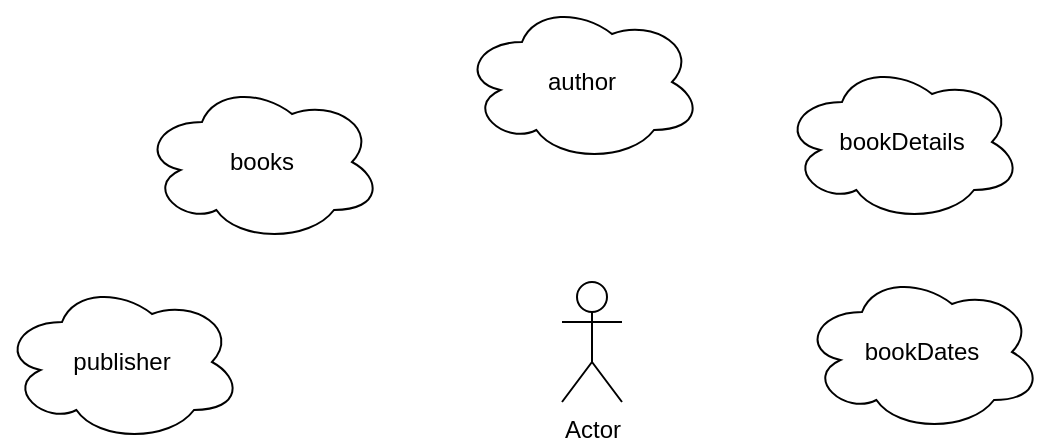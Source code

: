 <mxfile>
    <diagram id="EJiRSiojfceuc1MECR6m" name="Page-1">
        <mxGraphModel dx="1106" dy="692" grid="1" gridSize="10" guides="1" tooltips="1" connect="1" arrows="1" fold="1" page="1" pageScale="1" pageWidth="827" pageHeight="1169" math="0" shadow="0">
            <root>
                <mxCell id="0"/>
                <mxCell id="1" parent="0"/>
                <mxCell id="2" value="Actor" style="shape=umlActor;verticalLabelPosition=bottom;verticalAlign=top;html=1;outlineConnect=0;" vertex="1" parent="1">
                    <mxGeometry x="380" y="550" width="30" height="60" as="geometry"/>
                </mxCell>
                <mxCell id="3" value="books" style="ellipse;shape=cloud;whiteSpace=wrap;html=1;" vertex="1" parent="1">
                    <mxGeometry x="170" y="450" width="120" height="80" as="geometry"/>
                </mxCell>
                <mxCell id="4" value="bookDetails" style="ellipse;shape=cloud;whiteSpace=wrap;html=1;" vertex="1" parent="1">
                    <mxGeometry x="490" y="440" width="120" height="80" as="geometry"/>
                </mxCell>
                <mxCell id="5" value="author" style="ellipse;shape=cloud;whiteSpace=wrap;html=1;" vertex="1" parent="1">
                    <mxGeometry x="330" y="410" width="120" height="80" as="geometry"/>
                </mxCell>
                <mxCell id="6" value="publisher" style="ellipse;shape=cloud;whiteSpace=wrap;html=1;" vertex="1" parent="1">
                    <mxGeometry x="100" y="550" width="120" height="80" as="geometry"/>
                </mxCell>
                <mxCell id="7" value="bookDates" style="ellipse;shape=cloud;whiteSpace=wrap;html=1;" vertex="1" parent="1">
                    <mxGeometry x="500" y="545" width="120" height="80" as="geometry"/>
                </mxCell>
            </root>
        </mxGraphModel>
    </diagram>
    <diagram id="Klho97pGeo4IxDjtSkeJ" name="Page-2">
        <mxGraphModel dx="1106" dy="692" grid="1" gridSize="10" guides="1" tooltips="1" connect="1" arrows="1" fold="1" page="1" pageScale="1" pageWidth="1169" pageHeight="827" math="0" shadow="0">
            <root>
                <mxCell id="0"/>
                <mxCell id="1" parent="0"/>
                <mxCell id="XsZs8QdNkM6GnsGxl8C8-12" style="edgeStyle=none;html=1;exitX=1;exitY=0.75;exitDx=0;exitDy=0;entryX=0;entryY=0.5;entryDx=0;entryDy=0;startArrow=ERone;startFill=0;endArrow=none;endFill=0;" edge="1" parent="1" source="dD4x7cr2H4ka3CHuGSwf-1" target="XsZs8QdNkM6GnsGxl8C8-11">
                    <mxGeometry relative="1" as="geometry"/>
                </mxCell>
                <mxCell id="m-GWFRNY52NSTYN_024I-3" style="edgeStyle=none;html=1;exitX=1;exitY=1;exitDx=0;exitDy=0;entryX=0;entryY=0;entryDx=0;entryDy=0;startArrow=ERone;startFill=0;endArrow=none;endFill=0;" edge="1" parent="1" source="dD4x7cr2H4ka3CHuGSwf-1" target="m-GWFRNY52NSTYN_024I-2">
                    <mxGeometry relative="1" as="geometry"/>
                </mxCell>
                <mxCell id="DAIB-Ff9CsoX9_cGAK7o-2" style="edgeStyle=none;html=1;entryX=0;entryY=0.5;entryDx=0;entryDy=0;startArrow=ERmany;startFill=0;endArrow=none;endFill=0;" edge="1" parent="1" source="dD4x7cr2H4ka3CHuGSwf-1" target="DAIB-Ff9CsoX9_cGAK7o-1">
                    <mxGeometry relative="1" as="geometry"/>
                </mxCell>
                <mxCell id="dD4x7cr2H4ka3CHuGSwf-1" value="books" style="rounded=1;whiteSpace=wrap;html=1;" vertex="1" parent="1">
                    <mxGeometry x="110" y="200" width="120" height="60" as="geometry"/>
                </mxCell>
                <mxCell id="dD4x7cr2H4ka3CHuGSwf-5" style="edgeStyle=none;html=1;entryX=0.017;entryY=0.15;entryDx=0;entryDy=0;entryPerimeter=0;startArrow=none;startFill=0;endArrow=none;endFill=0;" edge="1" parent="1" source="dD4x7cr2H4ka3CHuGSwf-2" target="dD4x7cr2H4ka3CHuGSwf-1">
                    <mxGeometry relative="1" as="geometry"/>
                </mxCell>
                <mxCell id="dD4x7cr2H4ka3CHuGSwf-2" value="title" style="ellipse;whiteSpace=wrap;html=1;" vertex="1" parent="1">
                    <mxGeometry y="110" width="80" height="30" as="geometry"/>
                </mxCell>
                <mxCell id="dD4x7cr2H4ka3CHuGSwf-6" style="edgeStyle=none;html=1;entryX=0.342;entryY=-0.017;entryDx=0;entryDy=0;entryPerimeter=0;startArrow=none;startFill=0;endArrow=none;endFill=0;" edge="1" parent="1" source="dD4x7cr2H4ka3CHuGSwf-3" target="dD4x7cr2H4ka3CHuGSwf-1">
                    <mxGeometry relative="1" as="geometry"/>
                </mxCell>
                <mxCell id="dD4x7cr2H4ka3CHuGSwf-3" value="price" style="ellipse;whiteSpace=wrap;html=1;" vertex="1" parent="1">
                    <mxGeometry x="110" y="110" width="80" height="30" as="geometry"/>
                </mxCell>
                <mxCell id="dD4x7cr2H4ka3CHuGSwf-7" style="edgeStyle=none;html=1;entryX=1;entryY=0;entryDx=0;entryDy=0;startArrow=none;startFill=0;endArrow=none;endFill=0;" edge="1" parent="1" source="dD4x7cr2H4ka3CHuGSwf-4" target="dD4x7cr2H4ka3CHuGSwf-1">
                    <mxGeometry relative="1" as="geometry"/>
                </mxCell>
                <mxCell id="dD4x7cr2H4ka3CHuGSwf-4" value="description" style="ellipse;whiteSpace=wrap;html=1;" vertex="1" parent="1">
                    <mxGeometry x="220" y="130" width="80" height="30" as="geometry"/>
                </mxCell>
                <mxCell id="XsZs8QdNkM6GnsGxl8C8-13" style="edgeStyle=none;html=1;exitX=0;exitY=1;exitDx=0;exitDy=0;entryX=1;entryY=0.5;entryDx=0;entryDy=0;startArrow=ERone;startFill=0;endArrow=none;endFill=0;" edge="1" parent="1" source="dD4x7cr2H4ka3CHuGSwf-8" target="XsZs8QdNkM6GnsGxl8C8-11">
                    <mxGeometry relative="1" as="geometry"/>
                </mxCell>
                <mxCell id="dD4x7cr2H4ka3CHuGSwf-8" value="book_details" style="rounded=1;whiteSpace=wrap;html=1;" vertex="1" parent="1">
                    <mxGeometry x="410" y="200" width="120" height="60" as="geometry"/>
                </mxCell>
                <mxCell id="XsZs8QdNkM6GnsGxl8C8-7" style="edgeStyle=none;html=1;exitX=0.5;exitY=1;exitDx=0;exitDy=0;entryX=0.158;entryY=0;entryDx=0;entryDy=0;entryPerimeter=0;startArrow=none;startFill=0;endArrow=none;endFill=0;" edge="1" parent="1" source="XsZs8QdNkM6GnsGxl8C8-1" target="dD4x7cr2H4ka3CHuGSwf-8">
                    <mxGeometry relative="1" as="geometry"/>
                </mxCell>
                <mxCell id="XsZs8QdNkM6GnsGxl8C8-1" value="year" style="ellipse;whiteSpace=wrap;html=1;" vertex="1" parent="1">
                    <mxGeometry x="374" y="130" width="80" height="30" as="geometry"/>
                </mxCell>
                <mxCell id="XsZs8QdNkM6GnsGxl8C8-8" style="edgeStyle=none;html=1;exitX=0.5;exitY=1;exitDx=0;exitDy=0;entryX=0.658;entryY=0.017;entryDx=0;entryDy=0;entryPerimeter=0;startArrow=none;startFill=0;endArrow=none;endFill=0;" edge="1" parent="1" source="XsZs8QdNkM6GnsGxl8C8-2" target="dD4x7cr2H4ka3CHuGSwf-8">
                    <mxGeometry relative="1" as="geometry"/>
                </mxCell>
                <mxCell id="XsZs8QdNkM6GnsGxl8C8-2" value="id" style="ellipse;whiteSpace=wrap;html=1;" vertex="1" parent="1">
                    <mxGeometry x="470" y="130" width="80" height="30" as="geometry"/>
                </mxCell>
                <mxCell id="XsZs8QdNkM6GnsGxl8C8-4" style="edgeStyle=none;html=1;exitX=1;exitY=0.5;exitDx=0;exitDy=0;entryX=0;entryY=0.367;entryDx=0;entryDy=0;entryPerimeter=0;startArrow=none;startFill=0;endArrow=none;endFill=0;" edge="1" parent="1" source="XsZs8QdNkM6GnsGxl8C8-3" target="dD4x7cr2H4ka3CHuGSwf-1">
                    <mxGeometry relative="1" as="geometry"/>
                </mxCell>
                <mxCell id="XsZs8QdNkM6GnsGxl8C8-3" value="id" style="ellipse;whiteSpace=wrap;html=1;" vertex="1" parent="1">
                    <mxGeometry x="10" y="200" width="80" height="30" as="geometry"/>
                </mxCell>
                <mxCell id="XsZs8QdNkM6GnsGxl8C8-9" style="edgeStyle=none;html=1;exitX=0;exitY=1;exitDx=0;exitDy=0;entryX=1;entryY=0.25;entryDx=0;entryDy=0;startArrow=none;startFill=0;endArrow=none;endFill=0;" edge="1" parent="1" source="XsZs8QdNkM6GnsGxl8C8-5" target="dD4x7cr2H4ka3CHuGSwf-8">
                    <mxGeometry relative="1" as="geometry"/>
                </mxCell>
                <mxCell id="XsZs8QdNkM6GnsGxl8C8-5" value="language" style="ellipse;whiteSpace=wrap;html=1;" vertex="1" parent="1">
                    <mxGeometry x="570" y="170" width="80" height="30" as="geometry"/>
                </mxCell>
                <mxCell id="XsZs8QdNkM6GnsGxl8C8-10" style="edgeStyle=none;html=1;exitX=0;exitY=0.5;exitDx=0;exitDy=0;entryX=0.992;entryY=0.633;entryDx=0;entryDy=0;entryPerimeter=0;startArrow=none;startFill=0;endArrow=none;endFill=0;" edge="1" parent="1" source="XsZs8QdNkM6GnsGxl8C8-6" target="dD4x7cr2H4ka3CHuGSwf-8">
                    <mxGeometry relative="1" as="geometry"/>
                </mxCell>
                <mxCell id="XsZs8QdNkM6GnsGxl8C8-6" value="rating" style="ellipse;whiteSpace=wrap;html=1;" vertex="1" parent="1">
                    <mxGeometry x="570" y="220" width="80" height="30" as="geometry"/>
                </mxCell>
                <mxCell id="XsZs8QdNkM6GnsGxl8C8-11" value="has" style="rhombus;whiteSpace=wrap;html=1;" vertex="1" parent="1">
                    <mxGeometry x="290" y="230" width="80" height="80" as="geometry"/>
                </mxCell>
                <mxCell id="XsZs8QdNkM6GnsGxl8C8-14" value="Author" style="rounded=1;whiteSpace=wrap;html=1;" vertex="1" parent="1">
                    <mxGeometry x="110" y="410" width="120" height="60" as="geometry"/>
                </mxCell>
                <mxCell id="XsZs8QdNkM6GnsGxl8C8-16" style="edgeStyle=none;html=1;exitX=0.5;exitY=0;exitDx=0;exitDy=0;entryX=0.5;entryY=1;entryDx=0;entryDy=0;startArrow=none;startFill=0;endArrow=ERmany;endFill=0;" edge="1" parent="1" source="XsZs8QdNkM6GnsGxl8C8-15" target="dD4x7cr2H4ka3CHuGSwf-1">
                    <mxGeometry relative="1" as="geometry"/>
                </mxCell>
                <mxCell id="XsZs8QdNkM6GnsGxl8C8-17" style="edgeStyle=none;html=1;exitX=0.5;exitY=1;exitDx=0;exitDy=0;entryX=0.5;entryY=0;entryDx=0;entryDy=0;startArrow=none;startFill=0;endArrow=ERmany;endFill=0;" edge="1" parent="1" source="XsZs8QdNkM6GnsGxl8C8-15" target="XsZs8QdNkM6GnsGxl8C8-14">
                    <mxGeometry relative="1" as="geometry"/>
                </mxCell>
                <mxCell id="XsZs8QdNkM6GnsGxl8C8-15" value="is written" style="rhombus;whiteSpace=wrap;html=1;" vertex="1" parent="1">
                    <mxGeometry x="140" y="300" width="60" height="70" as="geometry"/>
                </mxCell>
                <mxCell id="XsZs8QdNkM6GnsGxl8C8-22" style="edgeStyle=none;html=1;entryX=0;entryY=1;entryDx=0;entryDy=0;startArrow=none;startFill=0;endArrow=none;endFill=0;" edge="1" parent="1" source="XsZs8QdNkM6GnsGxl8C8-19" target="XsZs8QdNkM6GnsGxl8C8-14">
                    <mxGeometry relative="1" as="geometry"/>
                </mxCell>
                <mxCell id="XsZs8QdNkM6GnsGxl8C8-19" value="id" style="ellipse;whiteSpace=wrap;html=1;" vertex="1" parent="1">
                    <mxGeometry x="10" y="510" width="80" height="30" as="geometry"/>
                </mxCell>
                <mxCell id="XsZs8QdNkM6GnsGxl8C8-23" style="edgeStyle=none;html=1;entryX=0.417;entryY=1.033;entryDx=0;entryDy=0;entryPerimeter=0;startArrow=none;startFill=0;endArrow=none;endFill=0;" edge="1" parent="1" source="XsZs8QdNkM6GnsGxl8C8-20" target="XsZs8QdNkM6GnsGxl8C8-14">
                    <mxGeometry relative="1" as="geometry"/>
                </mxCell>
                <mxCell id="XsZs8QdNkM6GnsGxl8C8-20" value="name" style="ellipse;whiteSpace=wrap;html=1;" vertex="1" parent="1">
                    <mxGeometry x="120" y="530" width="80" height="30" as="geometry"/>
                </mxCell>
                <mxCell id="XsZs8QdNkM6GnsGxl8C8-24" style="edgeStyle=none;html=1;entryX=1;entryY=1;entryDx=0;entryDy=0;startArrow=none;startFill=0;endArrow=none;endFill=0;" edge="1" parent="1" source="XsZs8QdNkM6GnsGxl8C8-21" target="XsZs8QdNkM6GnsGxl8C8-14">
                    <mxGeometry relative="1" as="geometry"/>
                </mxCell>
                <mxCell id="XsZs8QdNkM6GnsGxl8C8-21" value="email" style="ellipse;whiteSpace=wrap;html=1;" vertex="1" parent="1">
                    <mxGeometry x="250" y="510" width="80" height="30" as="geometry"/>
                </mxCell>
                <mxCell id="m-GWFRNY52NSTYN_024I-1" value="book_dates" style="rounded=1;whiteSpace=wrap;html=1;" vertex="1" parent="1">
                    <mxGeometry x="420" y="550" width="120" height="60" as="geometry"/>
                </mxCell>
                <mxCell id="m-GWFRNY52NSTYN_024I-4" style="edgeStyle=none;html=1;entryX=0;entryY=0.25;entryDx=0;entryDy=0;startArrow=none;startFill=0;endArrow=ERone;endFill=0;" edge="1" parent="1" source="m-GWFRNY52NSTYN_024I-2" target="m-GWFRNY52NSTYN_024I-1">
                    <mxGeometry relative="1" as="geometry"/>
                </mxCell>
                <mxCell id="m-GWFRNY52NSTYN_024I-2" value="has" style="rhombus;whiteSpace=wrap;html=1;" vertex="1" parent="1">
                    <mxGeometry x="230" y="330" width="60" height="60" as="geometry"/>
                </mxCell>
                <mxCell id="m-GWFRNY52NSTYN_024I-5" value="publisher" style="rounded=1;whiteSpace=wrap;html=1;" vertex="1" parent="1">
                    <mxGeometry x="480" y="380" width="120" height="60" as="geometry"/>
                </mxCell>
                <mxCell id="DAIB-Ff9CsoX9_cGAK7o-3" style="edgeStyle=none;html=1;entryX=0;entryY=0.25;entryDx=0;entryDy=0;startArrow=none;startFill=0;endArrow=ERone;endFill=0;" edge="1" parent="1" source="DAIB-Ff9CsoX9_cGAK7o-1" target="m-GWFRNY52NSTYN_024I-5">
                    <mxGeometry relative="1" as="geometry"/>
                </mxCell>
                <mxCell id="DAIB-Ff9CsoX9_cGAK7o-1" value="is published" style="rhombus;whiteSpace=wrap;html=1;" vertex="1" parent="1">
                    <mxGeometry x="360" y="330" width="60" height="70" as="geometry"/>
                </mxCell>
                <mxCell id="DAIB-Ff9CsoX9_cGAK7o-11" style="edgeStyle=none;html=1;entryX=1;entryY=0;entryDx=0;entryDy=0;startArrow=none;startFill=0;endArrow=none;endFill=0;" edge="1" parent="1" source="DAIB-Ff9CsoX9_cGAK7o-5" target="m-GWFRNY52NSTYN_024I-5">
                    <mxGeometry relative="1" as="geometry"/>
                </mxCell>
                <mxCell id="DAIB-Ff9CsoX9_cGAK7o-5" value="email" style="ellipse;whiteSpace=wrap;html=1;" vertex="1" parent="1">
                    <mxGeometry x="640" y="345" width="80" height="30" as="geometry"/>
                </mxCell>
                <mxCell id="DAIB-Ff9CsoX9_cGAK7o-10" style="edgeStyle=none;html=1;entryX=1;entryY=0.75;entryDx=0;entryDy=0;startArrow=none;startFill=0;endArrow=none;endFill=0;" edge="1" parent="1" source="DAIB-Ff9CsoX9_cGAK7o-7" target="m-GWFRNY52NSTYN_024I-5">
                    <mxGeometry relative="1" as="geometry"/>
                </mxCell>
                <mxCell id="DAIB-Ff9CsoX9_cGAK7o-7" value="name" style="ellipse;whiteSpace=wrap;html=1;" vertex="1" parent="1">
                    <mxGeometry x="660" y="414" width="70" height="30" as="geometry"/>
                </mxCell>
                <mxCell id="DAIB-Ff9CsoX9_cGAK7o-9" style="edgeStyle=none;html=1;entryX=0.75;entryY=1;entryDx=0;entryDy=0;startArrow=none;startFill=0;endArrow=none;endFill=0;" edge="1" parent="1" source="DAIB-Ff9CsoX9_cGAK7o-8" target="m-GWFRNY52NSTYN_024I-5">
                    <mxGeometry relative="1" as="geometry"/>
                </mxCell>
                <mxCell id="DAIB-Ff9CsoX9_cGAK7o-8" value="id" style="ellipse;whiteSpace=wrap;html=1;" vertex="1" parent="1">
                    <mxGeometry x="600" y="480" width="80" height="30" as="geometry"/>
                </mxCell>
                <mxCell id="DAIB-Ff9CsoX9_cGAK7o-16" style="edgeStyle=none;html=1;entryX=0.1;entryY=1.017;entryDx=0;entryDy=0;entryPerimeter=0;startArrow=none;startFill=0;endArrow=none;endFill=0;" edge="1" parent="1" source="DAIB-Ff9CsoX9_cGAK7o-12" target="m-GWFRNY52NSTYN_024I-1">
                    <mxGeometry relative="1" as="geometry"/>
                </mxCell>
                <mxCell id="DAIB-Ff9CsoX9_cGAK7o-12" value="id" style="ellipse;whiteSpace=wrap;html=1;" vertex="1" parent="1">
                    <mxGeometry x="350" y="650" width="80" height="30" as="geometry"/>
                </mxCell>
                <mxCell id="DAIB-Ff9CsoX9_cGAK7o-17" style="edgeStyle=none;html=1;entryX=0.5;entryY=1;entryDx=0;entryDy=0;startArrow=none;startFill=0;endArrow=none;endFill=0;" edge="1" parent="1" source="DAIB-Ff9CsoX9_cGAK7o-13" target="m-GWFRNY52NSTYN_024I-1">
                    <mxGeometry relative="1" as="geometry"/>
                </mxCell>
                <mxCell id="DAIB-Ff9CsoX9_cGAK7o-13" value="bought" style="ellipse;whiteSpace=wrap;html=1;" vertex="1" parent="1">
                    <mxGeometry x="440" y="680" width="80" height="30" as="geometry"/>
                </mxCell>
                <mxCell id="DAIB-Ff9CsoX9_cGAK7o-18" style="edgeStyle=none;html=1;entryX=0.908;entryY=1.017;entryDx=0;entryDy=0;entryPerimeter=0;startArrow=none;startFill=0;endArrow=none;endFill=0;" edge="1" parent="1" source="DAIB-Ff9CsoX9_cGAK7o-14" target="m-GWFRNY52NSTYN_024I-1">
                    <mxGeometry relative="1" as="geometry"/>
                </mxCell>
                <mxCell id="DAIB-Ff9CsoX9_cGAK7o-19" style="edgeStyle=none;html=1;startArrow=none;startFill=0;endArrow=none;endFill=0;entryX=0.5;entryY=1;entryDx=0;entryDy=0;" edge="1" parent="1" source="DAIB-Ff9CsoX9_cGAK7o-14" target="DAIB-Ff9CsoX9_cGAK7o-15">
                    <mxGeometry relative="1" as="geometry">
                        <mxPoint x="620" y="630" as="targetPoint"/>
                    </mxGeometry>
                </mxCell>
                <mxCell id="DAIB-Ff9CsoX9_cGAK7o-14" value="start" style="ellipse;whiteSpace=wrap;html=1;" vertex="1" parent="1">
                    <mxGeometry x="550" y="670" width="80" height="30" as="geometry"/>
                </mxCell>
                <mxCell id="DAIB-Ff9CsoX9_cGAK7o-15" value="end" style="ellipse;whiteSpace=wrap;html=1;" vertex="1" parent="1">
                    <mxGeometry x="585" y="590" width="80" height="30" as="geometry"/>
                </mxCell>
            </root>
        </mxGraphModel>
    </diagram>
    <diagram id="NDpSDhOlQaxo9cm1zXIf" name="Page-3">
        <mxGraphModel dx="1106" dy="692" grid="1" gridSize="10" guides="1" tooltips="1" connect="1" arrows="1" fold="1" page="1" pageScale="1" pageWidth="1169" pageHeight="827" math="0" shadow="0">
            <root>
                <mxCell id="0"/>
                <mxCell id="1" parent="0"/>
                <mxCell id="plPF5Zx8IcbvFnclHedh-1" value="books" style="swimlane;fontStyle=1;align=center;verticalAlign=top;childLayout=stackLayout;horizontal=1;startSize=26;horizontalStack=0;resizeParent=1;resizeParentMax=0;resizeLast=0;collapsible=1;marginBottom=0;" vertex="1" parent="1">
                    <mxGeometry x="80" y="60" width="160" height="156" as="geometry"/>
                </mxCell>
                <mxCell id="plPF5Zx8IcbvFnclHedh-2" value="id: int" style="text;strokeColor=none;fillColor=none;align=left;verticalAlign=top;spacingLeft=4;spacingRight=4;overflow=hidden;rotatable=0;points=[[0,0.5],[1,0.5]];portConstraint=eastwest;" vertex="1" parent="plPF5Zx8IcbvFnclHedh-1">
                    <mxGeometry y="26" width="160" height="26" as="geometry"/>
                </mxCell>
                <mxCell id="plPF5Zx8IcbvFnclHedh-5" value="title: varchar(20)" style="text;strokeColor=none;fillColor=none;align=left;verticalAlign=top;spacingLeft=4;spacingRight=4;overflow=hidden;rotatable=0;points=[[0,0.5],[1,0.5]];portConstraint=eastwest;" vertex="1" parent="plPF5Zx8IcbvFnclHedh-1">
                    <mxGeometry y="52" width="160" height="26" as="geometry"/>
                </mxCell>
                <mxCell id="XrY8q94jZIQmiHmrcrDf-1" value="price: decimal" style="text;strokeColor=none;fillColor=none;align=left;verticalAlign=top;spacingLeft=4;spacingRight=4;overflow=hidden;rotatable=0;points=[[0,0.5],[1,0.5]];portConstraint=eastwest;" vertex="1" parent="plPF5Zx8IcbvFnclHedh-1">
                    <mxGeometry y="78" width="160" height="26" as="geometry"/>
                </mxCell>
                <mxCell id="XrY8q94jZIQmiHmrcrDf-2" value="decription: varchar(50)" style="text;strokeColor=none;fillColor=none;align=left;verticalAlign=top;spacingLeft=4;spacingRight=4;overflow=hidden;rotatable=0;points=[[0,0.5],[1,0.5]];portConstraint=eastwest;" vertex="1" parent="plPF5Zx8IcbvFnclHedh-1">
                    <mxGeometry y="104" width="160" height="26" as="geometry"/>
                </mxCell>
                <mxCell id="WgjgWGR73k2p3pu0H34N-9" value="fk_publisher_id: init" style="text;strokeColor=none;fillColor=none;align=left;verticalAlign=top;spacingLeft=4;spacingRight=4;overflow=hidden;rotatable=0;points=[[0,0.5],[1,0.5]];portConstraint=eastwest;" vertex="1" parent="plPF5Zx8IcbvFnclHedh-1">
                    <mxGeometry y="130" width="160" height="26" as="geometry"/>
                </mxCell>
                <mxCell id="zrDVPgk1vr7nyDhhDWwZ-1" value="book_details" style="swimlane;fontStyle=1;align=center;verticalAlign=top;childLayout=stackLayout;horizontal=1;startSize=26;horizontalStack=0;resizeParent=1;resizeParentMax=0;resizeLast=0;collapsible=1;marginBottom=0;" vertex="1" parent="1">
                    <mxGeometry x="440" y="10" width="160" height="164" as="geometry"/>
                </mxCell>
                <mxCell id="zrDVPgk1vr7nyDhhDWwZ-2" value="id: int" style="text;strokeColor=none;fillColor=none;align=left;verticalAlign=top;spacingLeft=4;spacingRight=4;overflow=hidden;rotatable=0;points=[[0,0.5],[1,0.5]];portConstraint=eastwest;" vertex="1" parent="zrDVPgk1vr7nyDhhDWwZ-1">
                    <mxGeometry y="26" width="160" height="26" as="geometry"/>
                </mxCell>
                <mxCell id="zrDVPgk1vr7nyDhhDWwZ-3" value="" style="line;strokeWidth=1;fillColor=none;align=left;verticalAlign=middle;spacingTop=-1;spacingLeft=3;spacingRight=3;rotatable=0;labelPosition=right;points=[];portConstraint=eastwest;strokeColor=inherit;" vertex="1" parent="zrDVPgk1vr7nyDhhDWwZ-1">
                    <mxGeometry y="52" width="160" height="8" as="geometry"/>
                </mxCell>
                <mxCell id="zrDVPgk1vr7nyDhhDWwZ-4" value="year: int" style="text;strokeColor=none;fillColor=none;align=left;verticalAlign=top;spacingLeft=4;spacingRight=4;overflow=hidden;rotatable=0;points=[[0,0.5],[1,0.5]];portConstraint=eastwest;" vertex="1" parent="zrDVPgk1vr7nyDhhDWwZ-1">
                    <mxGeometry y="60" width="160" height="26" as="geometry"/>
                </mxCell>
                <mxCell id="aV2usH-Z5d01F0oU1DCo-1" value="language: varchar(15)" style="text;strokeColor=none;fillColor=none;align=left;verticalAlign=top;spacingLeft=4;spacingRight=4;overflow=hidden;rotatable=0;points=[[0,0.5],[1,0.5]];portConstraint=eastwest;" vertex="1" parent="zrDVPgk1vr7nyDhhDWwZ-1">
                    <mxGeometry y="86" width="160" height="26" as="geometry"/>
                </mxCell>
                <mxCell id="lPy44ZmugYVCkKnkARE0-1" value="rating: decimal" style="text;strokeColor=none;fillColor=none;align=left;verticalAlign=top;spacingLeft=4;spacingRight=4;overflow=hidden;rotatable=0;points=[[0,0.5],[1,0.5]];portConstraint=eastwest;" vertex="1" parent="zrDVPgk1vr7nyDhhDWwZ-1">
                    <mxGeometry y="112" width="160" height="26" as="geometry"/>
                </mxCell>
                <mxCell id="WgjgWGR73k2p3pu0H34N-11" value="fk_book_id: int" style="text;strokeColor=none;fillColor=none;align=left;verticalAlign=top;spacingLeft=4;spacingRight=4;overflow=hidden;rotatable=0;points=[[0,0.5],[1,0.5]];portConstraint=eastwest;" vertex="1" parent="zrDVPgk1vr7nyDhhDWwZ-1">
                    <mxGeometry y="138" width="160" height="26" as="geometry"/>
                </mxCell>
                <mxCell id="WgjgWGR73k2p3pu0H34N-6" style="edgeStyle=orthogonalEdgeStyle;html=1;entryX=1;entryY=0.269;entryDx=0;entryDy=0;entryPerimeter=0;startArrow=ERone;startFill=0;endArrow=ERmany;endFill=0;" edge="1" parent="1" source="2FpqIl1SvOsREzRMZIZi-1" target="WgjgWGR73k2p3pu0H34N-4">
                    <mxGeometry relative="1" as="geometry"/>
                </mxCell>
                <mxCell id="2FpqIl1SvOsREzRMZIZi-1" value="author" style="swimlane;fontStyle=1;align=center;verticalAlign=top;childLayout=stackLayout;horizontal=1;startSize=26;horizontalStack=0;resizeParent=1;resizeParentMax=0;resizeLast=0;collapsible=1;marginBottom=0;" vertex="1" parent="1">
                    <mxGeometry x="80" y="460" width="160" height="112" as="geometry"/>
                </mxCell>
                <mxCell id="2FpqIl1SvOsREzRMZIZi-2" value="id: int" style="text;strokeColor=none;fillColor=none;align=left;verticalAlign=top;spacingLeft=4;spacingRight=4;overflow=hidden;rotatable=0;points=[[0,0.5],[1,0.5]];portConstraint=eastwest;" vertex="1" parent="2FpqIl1SvOsREzRMZIZi-1">
                    <mxGeometry y="26" width="160" height="26" as="geometry"/>
                </mxCell>
                <mxCell id="2FpqIl1SvOsREzRMZIZi-3" value="" style="line;strokeWidth=1;fillColor=none;align=left;verticalAlign=middle;spacingTop=-1;spacingLeft=3;spacingRight=3;rotatable=0;labelPosition=right;points=[];portConstraint=eastwest;strokeColor=inherit;" vertex="1" parent="2FpqIl1SvOsREzRMZIZi-1">
                    <mxGeometry y="52" width="160" height="8" as="geometry"/>
                </mxCell>
                <mxCell id="2FpqIl1SvOsREzRMZIZi-4" value="name: varchar(30)" style="text;strokeColor=none;fillColor=none;align=left;verticalAlign=top;spacingLeft=4;spacingRight=4;overflow=hidden;rotatable=0;points=[[0,0.5],[1,0.5]];portConstraint=eastwest;" vertex="1" parent="2FpqIl1SvOsREzRMZIZi-1">
                    <mxGeometry y="60" width="160" height="26" as="geometry"/>
                </mxCell>
                <mxCell id="2FpqIl1SvOsREzRMZIZi-5" value="email: varchar(30)" style="text;strokeColor=none;fillColor=none;align=left;verticalAlign=top;spacingLeft=4;spacingRight=4;overflow=hidden;rotatable=0;points=[[0,0.5],[1,0.5]];portConstraint=eastwest;" vertex="1" parent="2FpqIl1SvOsREzRMZIZi-1">
                    <mxGeometry y="86" width="160" height="26" as="geometry"/>
                </mxCell>
                <mxCell id="_Hz-rtLqPUt7nk72B_SY-1" value="book_dates" style="swimlane;fontStyle=1;align=center;verticalAlign=top;childLayout=stackLayout;horizontal=1;startSize=26;horizontalStack=0;resizeParent=1;resizeParentMax=0;resizeLast=0;collapsible=1;marginBottom=0;" vertex="1" parent="1">
                    <mxGeometry x="350" y="430" width="160" height="164" as="geometry"/>
                </mxCell>
                <mxCell id="_Hz-rtLqPUt7nk72B_SY-2" value="id: int" style="text;strokeColor=none;fillColor=none;align=left;verticalAlign=top;spacingLeft=4;spacingRight=4;overflow=hidden;rotatable=0;points=[[0,0.5],[1,0.5]];portConstraint=eastwest;" vertex="1" parent="_Hz-rtLqPUt7nk72B_SY-1">
                    <mxGeometry y="26" width="160" height="26" as="geometry"/>
                </mxCell>
                <mxCell id="_Hz-rtLqPUt7nk72B_SY-3" value="" style="line;strokeWidth=1;fillColor=none;align=left;verticalAlign=middle;spacingTop=-1;spacingLeft=3;spacingRight=3;rotatable=0;labelPosition=right;points=[];portConstraint=eastwest;strokeColor=inherit;" vertex="1" parent="_Hz-rtLqPUt7nk72B_SY-1">
                    <mxGeometry y="52" width="160" height="8" as="geometry"/>
                </mxCell>
                <mxCell id="_Hz-rtLqPUt7nk72B_SY-4" value="bought: DateTime" style="text;strokeColor=none;fillColor=none;align=left;verticalAlign=top;spacingLeft=4;spacingRight=4;overflow=hidden;rotatable=0;points=[[0,0.5],[1,0.5]];portConstraint=eastwest;" vertex="1" parent="_Hz-rtLqPUt7nk72B_SY-1">
                    <mxGeometry y="60" width="160" height="26" as="geometry"/>
                </mxCell>
                <mxCell id="9gxYxgrkLqN-NZV9LhTE-1" value="start: DateTime" style="text;strokeColor=none;fillColor=none;align=left;verticalAlign=top;spacingLeft=4;spacingRight=4;overflow=hidden;rotatable=0;points=[[0,0.5],[1,0.5]];portConstraint=eastwest;" vertex="1" parent="_Hz-rtLqPUt7nk72B_SY-1">
                    <mxGeometry y="86" width="160" height="26" as="geometry"/>
                </mxCell>
                <mxCell id="9gxYxgrkLqN-NZV9LhTE-2" value="end: DateTime" style="text;strokeColor=none;fillColor=none;align=left;verticalAlign=top;spacingLeft=4;spacingRight=4;overflow=hidden;rotatable=0;points=[[0,0.5],[1,0.5]];portConstraint=eastwest;" vertex="1" parent="_Hz-rtLqPUt7nk72B_SY-1">
                    <mxGeometry y="112" width="160" height="26" as="geometry"/>
                </mxCell>
                <mxCell id="WgjgWGR73k2p3pu0H34N-8" value="fk_book_id: int" style="text;strokeColor=none;fillColor=none;align=left;verticalAlign=top;spacingLeft=4;spacingRight=4;overflow=hidden;rotatable=0;points=[[0,0.5],[1,0.5]];portConstraint=eastwest;" vertex="1" parent="_Hz-rtLqPUt7nk72B_SY-1">
                    <mxGeometry y="138" width="160" height="26" as="geometry"/>
                </mxCell>
                <mxCell id="_Hz-rtLqPUt7nk72B_SY-5" value="publisher" style="swimlane;fontStyle=1;align=center;verticalAlign=top;childLayout=stackLayout;horizontal=1;startSize=26;horizontalStack=0;resizeParent=1;resizeParentMax=0;resizeLast=0;collapsible=1;marginBottom=0;" vertex="1" parent="1">
                    <mxGeometry x="520" y="250" width="160" height="112" as="geometry"/>
                </mxCell>
                <mxCell id="_Hz-rtLqPUt7nk72B_SY-6" value="id: int" style="text;strokeColor=none;fillColor=none;align=left;verticalAlign=top;spacingLeft=4;spacingRight=4;overflow=hidden;rotatable=0;points=[[0,0.5],[1,0.5]];portConstraint=eastwest;" vertex="1" parent="_Hz-rtLqPUt7nk72B_SY-5">
                    <mxGeometry y="26" width="160" height="26" as="geometry"/>
                </mxCell>
                <mxCell id="_Hz-rtLqPUt7nk72B_SY-7" value="" style="line;strokeWidth=1;fillColor=none;align=left;verticalAlign=middle;spacingTop=-1;spacingLeft=3;spacingRight=3;rotatable=0;labelPosition=right;points=[];portConstraint=eastwest;strokeColor=inherit;" vertex="1" parent="_Hz-rtLqPUt7nk72B_SY-5">
                    <mxGeometry y="52" width="160" height="8" as="geometry"/>
                </mxCell>
                <mxCell id="_Hz-rtLqPUt7nk72B_SY-8" value="email: varchar(30)" style="text;strokeColor=none;fillColor=none;align=left;verticalAlign=top;spacingLeft=4;spacingRight=4;overflow=hidden;rotatable=0;points=[[0,0.5],[1,0.5]];portConstraint=eastwest;" vertex="1" parent="_Hz-rtLqPUt7nk72B_SY-5">
                    <mxGeometry y="60" width="160" height="26" as="geometry"/>
                </mxCell>
                <mxCell id="3AfmHoa1gx2_DlTfHUut-1" value="name: varchar(30)" style="text;strokeColor=none;fillColor=none;align=left;verticalAlign=top;spacingLeft=4;spacingRight=4;overflow=hidden;rotatable=0;points=[[0,0.5],[1,0.5]];portConstraint=eastwest;" vertex="1" parent="_Hz-rtLqPUt7nk72B_SY-5">
                    <mxGeometry y="86" width="160" height="26" as="geometry"/>
                </mxCell>
                <mxCell id="WgjgWGR73k2p3pu0H34N-5" style="edgeStyle=orthogonalEdgeStyle;html=1;startArrow=ERmany;startFill=0;endArrow=ERone;endFill=0;exitX=0;exitY=0.5;exitDx=0;exitDy=0;entryX=0;entryY=0.5;entryDx=0;entryDy=0;" edge="1" parent="1" source="WgjgWGR73k2p3pu0H34N-2" target="plPF5Zx8IcbvFnclHedh-2">
                    <mxGeometry relative="1" as="geometry">
                        <mxPoint x="160" y="220" as="targetPoint"/>
                        <Array as="points">
                            <mxPoint x="40" y="329"/>
                            <mxPoint x="40" y="99"/>
                        </Array>
                    </mxGeometry>
                </mxCell>
                <mxCell id="WgjgWGR73k2p3pu0H34N-1" value="book_authors" style="swimlane;fontStyle=1;align=center;verticalAlign=top;childLayout=stackLayout;horizontal=1;startSize=26;horizontalStack=0;resizeParent=1;resizeParentMax=0;resizeLast=0;collapsible=1;marginBottom=0;" vertex="1" parent="1">
                    <mxGeometry x="90" y="290" width="160" height="86" as="geometry"/>
                </mxCell>
                <mxCell id="WgjgWGR73k2p3pu0H34N-2" value="fk_book_id: int" style="text;strokeColor=none;fillColor=none;align=left;verticalAlign=top;spacingLeft=4;spacingRight=4;overflow=hidden;rotatable=0;points=[[0,0.5],[1,0.5]];portConstraint=eastwest;" vertex="1" parent="WgjgWGR73k2p3pu0H34N-1">
                    <mxGeometry y="26" width="160" height="26" as="geometry"/>
                </mxCell>
                <mxCell id="WgjgWGR73k2p3pu0H34N-3" value="" style="line;strokeWidth=1;fillColor=none;align=left;verticalAlign=middle;spacingTop=-1;spacingLeft=3;spacingRight=3;rotatable=0;labelPosition=right;points=[];portConstraint=eastwest;strokeColor=inherit;" vertex="1" parent="WgjgWGR73k2p3pu0H34N-1">
                    <mxGeometry y="52" width="160" height="8" as="geometry"/>
                </mxCell>
                <mxCell id="WgjgWGR73k2p3pu0H34N-4" value="fk_author_id: int" style="text;strokeColor=none;fillColor=none;align=left;verticalAlign=top;spacingLeft=4;spacingRight=4;overflow=hidden;rotatable=0;points=[[0,0.5],[1,0.5]];portConstraint=eastwest;" vertex="1" parent="WgjgWGR73k2p3pu0H34N-1">
                    <mxGeometry y="60" width="160" height="26" as="geometry"/>
                </mxCell>
                <mxCell id="WgjgWGR73k2p3pu0H34N-10" style="edgeStyle=orthogonalEdgeStyle;html=1;entryX=0;entryY=0.5;entryDx=0;entryDy=0;startArrow=ERmany;startFill=0;endArrow=ERone;endFill=0;" edge="1" parent="1" source="WgjgWGR73k2p3pu0H34N-9" target="_Hz-rtLqPUt7nk72B_SY-6">
                    <mxGeometry relative="1" as="geometry"/>
                </mxCell>
                <mxCell id="WgjgWGR73k2p3pu0H34N-12" style="edgeStyle=orthogonalEdgeStyle;html=1;entryX=1;entryY=0.5;entryDx=0;entryDy=0;startArrow=ERmany;startFill=0;endArrow=ERone;endFill=0;" edge="1" parent="1" source="WgjgWGR73k2p3pu0H34N-11" target="plPF5Zx8IcbvFnclHedh-2">
                    <mxGeometry relative="1" as="geometry"/>
                </mxCell>
                <mxCell id="WgjgWGR73k2p3pu0H34N-13" style="edgeStyle=orthogonalEdgeStyle;html=1;entryX=0;entryY=0.5;entryDx=0;entryDy=0;startArrow=ERone;startFill=0;endArrow=ERone;endFill=0;" edge="1" parent="1" source="plPF5Zx8IcbvFnclHedh-2" target="WgjgWGR73k2p3pu0H34N-8">
                    <mxGeometry relative="1" as="geometry"/>
                </mxCell>
            </root>
        </mxGraphModel>
    </diagram>
</mxfile>
